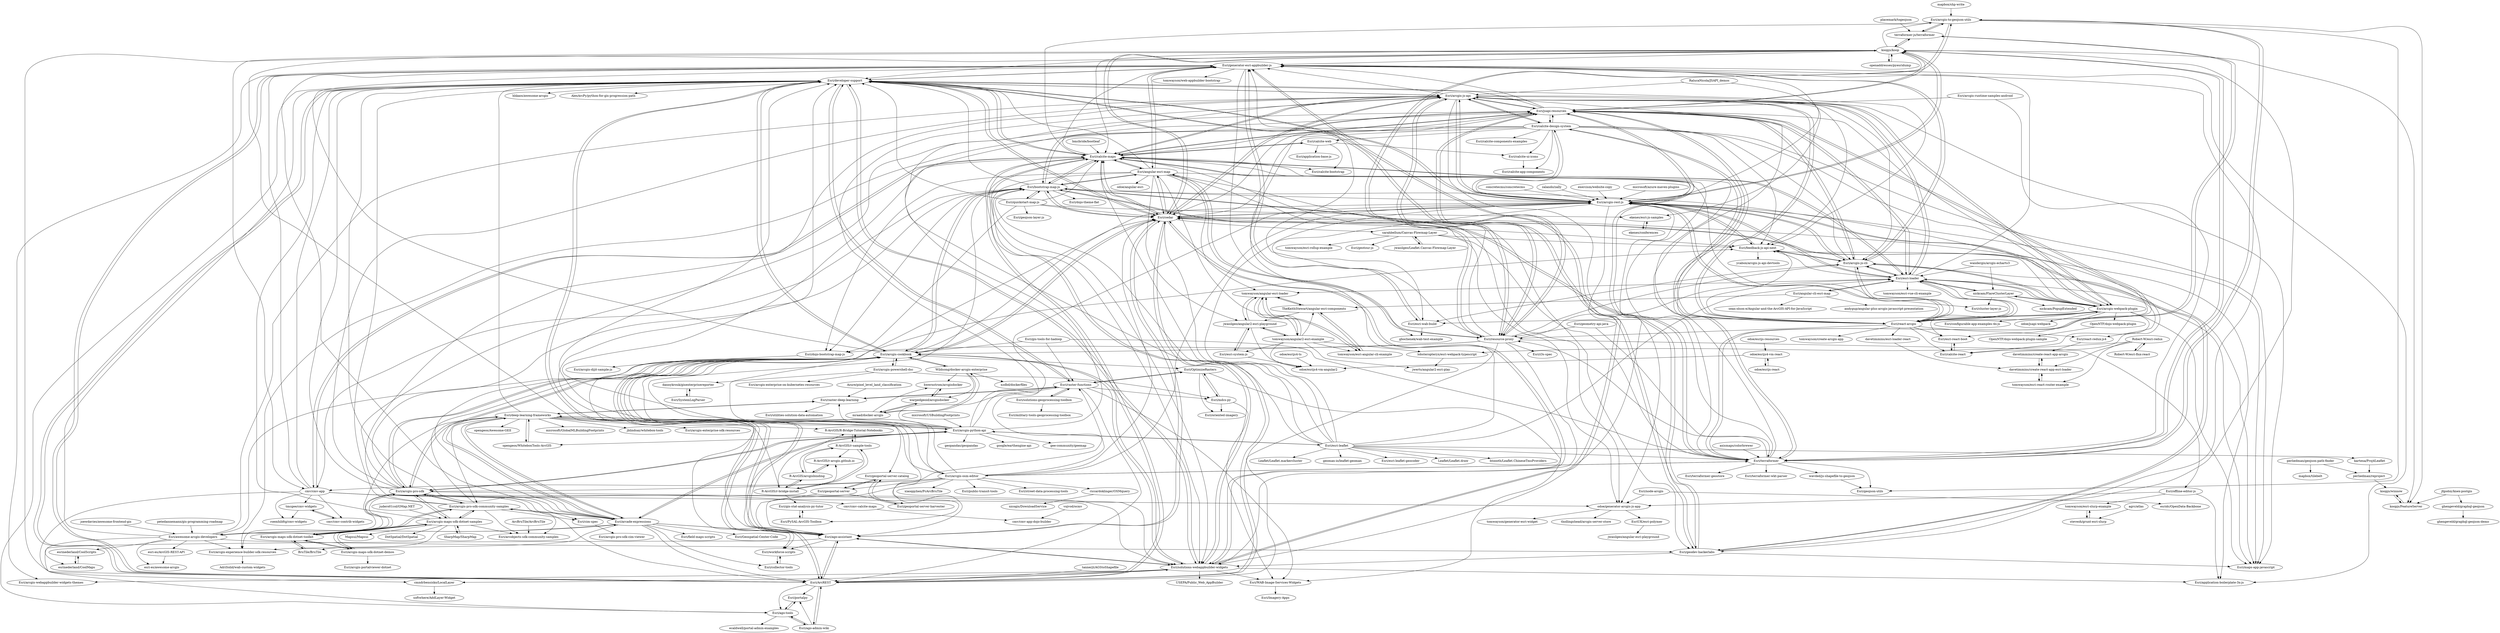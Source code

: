digraph G {
"mapbox/shp-write" -> "Esri/arcgis-to-geojson-utils" ["e"=1]
"placemark/togeojson" -> "terraformer-js/terraformer" ["e"=1]
"Esri/esri-leaflet" -> "Esri/jsapi-resources"
"Esri/esri-leaflet" -> "Esri/arcgis-js-api"
"Esri/esri-leaflet" -> "Esri/bootstrap-map-js"
"Esri/esri-leaflet" -> "Esri/arcgis-rest-js"
"Esri/esri-leaflet" -> "Esri/arcgis-python-api"
"Esri/esri-leaflet" -> "Esri/esri-leaflet-geocoder" ["e"=1]
"Esri/esri-leaflet" -> "Esri/terraformer"
"Esri/esri-leaflet" -> "Leaflet/Leaflet.draw" ["e"=1]
"Esri/esri-leaflet" -> "Esri/cedar"
"Esri/esri-leaflet" -> "htoooth/Leaflet.ChineseTmsProviders" ["e"=1]
"Esri/esri-leaflet" -> "Leaflet/Leaflet.markercluster" ["e"=1]
"Esri/esri-leaflet" -> "Esri/calcite-maps"
"Esri/esri-leaflet" -> "Esri/esri-loader"
"Esri/esri-leaflet" -> "geoman-io/leaflet-geoman" ["e"=1]
"Esri/esri-leaflet" -> "kartena/Proj4Leaflet" ["e"=1]
"Esri/offline-editor-js" -> "odoe/generator-arcgis-js-app"
"Esri/offline-editor-js" -> "Esri/application-boilerplate-3x-js"
"Esri/offline-editor-js" -> "tomwayson/esri-slurp-example"
"koopjs/koop" -> "Esri/cedar"
"koopjs/koop" -> "Esri/arcgis-rest-js"
"koopjs/koop" -> "koopjs/FeatureServer"
"koopjs/koop" -> "Esri/calcite-maps"
"koopjs/koop" -> "Esri/developer-support"
"koopjs/koop" -> "terraformer-js/terraformer"
"koopjs/koop" -> "Esri/terraformer"
"koopjs/koop" -> "Esri/jsapi-resources"
"koopjs/koop" -> "Esri/ArcREST"
"koopjs/koop" -> "cmv/cmv-app"
"koopjs/koop" -> "Esri/arcgis-to-geojson-utils"
"koopjs/koop" -> "Esri/ago-assistant"
"koopjs/koop" -> "Esri/geodev-hackerlabs"
"koopjs/koop" -> "openaddresses/pyesridump" ["e"=1]
"koopjs/koop" -> "Esri/generator-esri-appbuilder-js"
"Esri/arcgis-maps-sdk-dotnet-samples" -> "Esri/arcgis-maps-sdk-dotnet-toolkit"
"Esri/arcgis-maps-sdk-dotnet-samples" -> "Esri/arcgis-maps-sdk-dotnet-demos"
"Esri/arcgis-maps-sdk-dotnet-samples" -> "Esri/arcgis-pro-sdk-community-samples"
"Esri/arcgis-maps-sdk-dotnet-samples" -> "Esri/arcgis-pro-sdk"
"Esri/arcgis-maps-sdk-dotnet-samples" -> "Esri/arcobjects-sdk-community-samples"
"Esri/arcgis-maps-sdk-dotnet-samples" -> "SharpMap/SharpMap" ["e"=1]
"Esri/arcgis-maps-sdk-dotnet-samples" -> "BruTile/BruTile" ["e"=1]
"Esri/arcgis-maps-sdk-dotnet-samples" -> "Esri/developer-support"
"Esri/arcgis-maps-sdk-dotnet-samples" -> "Mapsui/Mapsui" ["e"=1]
"Esri/arcgis-maps-sdk-dotnet-samples" -> "DotSpatial/DotSpatial" ["e"=1]
"Esri/raster-deep-learning" -> "Esri/raster-functions"
"Esri/raster-deep-learning" -> "Esri/deep-learning-frameworks"
"Esri/raster-deep-learning" -> "Esri/utilities-solution-data-automation"
"Esri/ArcREST" -> "Esri/cedar"
"Esri/ArcREST" -> "Esri/ago-assistant"
"Esri/ArcREST" -> "Esri/developer-support"
"Esri/ArcREST" -> "Esri/ago-tools"
"Esri/ArcREST" -> "Esri/solutions-webappbuilder-widgets"
"Esri/ArcREST" -> "Esri/generator-esri-appbuilder-js"
"Esri/ArcREST" -> "Esri/ago-admin-wiki"
"Esri/ArcREST" -> "Esri/portalpy"
"Esri/ArcREST" -> "Esri/calcite-maps"
"Esri/ArcREST" -> "Esri/arcgis-cookbook"
"opengeos/WhiteboxTools-ArcGIS" -> "Esri/deep-learning-frameworks" ["e"=1]
"Esri/developer-support" -> "Esri/geodev-hackerlabs"
"Esri/developer-support" -> "Esri/arcgis-cookbook"
"Esri/developer-support" -> "Esri/ArcREST"
"Esri/developer-support" -> "Esri/solutions-webappbuilder-widgets"
"Esri/developer-support" -> "Esri/cedar"
"Esri/developer-support" -> "Esri/generator-esri-appbuilder-js"
"Esri/developer-support" -> "Esri/arcgis-rest-js"
"Esri/developer-support" -> "Esri/ago-assistant"
"Esri/developer-support" -> "Esri/calcite-maps"
"Esri/developer-support" -> "Esri/arcgis-js-api"
"Esri/developer-support" -> "hhkaos/awesome-arcgis"
"Esri/developer-support" -> "Esri/feedback-js-api-next"
"Esri/developer-support" -> "Esri/ago-tools"
"Esri/developer-support" -> "AlexArcPy/python-for-gis-progression-path" ["e"=1]
"Esri/developer-support" -> "Esri/raster-functions"
"petedannemann/gis-programming-roadmap" -> "Esri/awesome-arcgis-developers" ["e"=1]
"Esri/jsapi-resources" -> "Esri/arcgis-js-api"
"Esri/jsapi-resources" -> "Esri/esri-loader"
"Esri/jsapi-resources" -> "Esri/arcgis-rest-js"
"Esri/jsapi-resources" -> "Esri/resource-proxy"
"Esri/jsapi-resources" -> "Esri/arcgis-js-cli"
"Esri/jsapi-resources" -> "Esri/calcite-maps"
"Esri/jsapi-resources" -> "Esri/react-arcgis"
"Esri/jsapi-resources" -> "Esri/developer-support"
"Esri/jsapi-resources" -> "Esri/cedar"
"Esri/jsapi-resources" -> "Esri/generator-esri-appbuilder-js"
"Esri/jsapi-resources" -> "Esri/arcgis-webpack-plugin"
"Esri/jsapi-resources" -> "Esri/calcite-design-system"
"Esri/jsapi-resources" -> "Esri/bootstrap-map-js"
"Esri/jsapi-resources" -> "koopjs/koop"
"Esri/jsapi-resources" -> "Esri/terraformer"
"Esri/resource-proxy" -> "Esri/jsapi-resources"
"Esri/resource-proxy" -> "Esri/generator-esri-appbuilder-js"
"Esri/resource-proxy" -> "Esri/bootstrap-map-js"
"Esri/resource-proxy" -> "Esri/solutions-webappbuilder-widgets"
"Esri/resource-proxy" -> "Esri/arcgis-js-cli"
"Esri/resource-proxy" -> "Esri/arcgis-js-api"
"Esri/resource-proxy" -> "Esri/angular-esri-map"
"Esri/resource-proxy" -> "Esri/arcgis-to-geojson-utils"
"Esri/resource-proxy" -> "Esri/calcite-maps"
"Esri/resource-proxy" -> "Esri/ArcREST"
"Esri/resource-proxy" -> "Esri/esri-loader"
"Esri/resource-proxy" -> "Esri/arcgis-cookbook"
"Esri/resource-proxy" -> "Esri/dojo-bootstrap-map-js"
"Esri/resource-proxy" -> "Esri/i3s-spec" ["e"=1]
"Esri/resource-proxy" -> "Esri/offline-editor-js"
"Azure/pixel_level_land_classification" -> "Esri/raster-deep-learning" ["e"=1]
"microsoft/USBuildingFootprints" -> "Esri/arcgis-python-api" ["e"=1]
"Esri/ago-admin-wiki" -> "Esri/ago-tools"
"Esri/ago-admin-wiki" -> "Esri/ArcREST"
"Esri/ago-admin-wiki" -> "Esri/portalpy"
"Esri/portalpy" -> "Esri/ago-tools"
"Esri/arcgis-runtime-samples-android" -> "Esri/terraformer" ["e"=1]
"Esri/arcgis-runtime-samples-android" -> "Esri/jsapi-resources" ["e"=1]
"Esri/arcade-expressions" -> "Esri/arcgis-cookbook"
"Esri/arcade-expressions" -> "Esri/field-maps-scripts"
"Esri/arcade-expressions" -> "Esri/collector-tools"
"Esri/arcade-expressions" -> "Esri/arcgis-python-api"
"Esri/arcade-expressions" -> "Esri/cedar"
"Esri/arcade-expressions" -> "Esri/awesome-arcgis-developers"
"Esri/arcade-expressions" -> "Esri/arcgis-experience-builder-sdk-resources"
"Esri/arcade-expressions" -> "Esri/deep-learning-frameworks"
"Esri/arcade-expressions" -> "Esri/developer-support"
"Esri/arcade-expressions" -> "Esri/ago-assistant"
"Esri/arcade-expressions" -> "Esri/workforce-scripts"
"Esri/arcade-expressions" -> "Esri/arcgis-pro-sdk-community-samples"
"Esri/arcade-expressions" -> "Esri/generator-esri-appbuilder-js"
"Esri/arcade-expressions" -> "Esri/ArcREST"
"Esri/arcade-expressions" -> "Esri/Geospatial-Center-Code"
"concretecms/concretecms" -> "Esri/arcgis-rest-js" ["e"=1]
"openaddresses/pyesridump" -> "koopjs/koop" ["e"=1]
"bmcbride/bootleaf" -> "Esri/calcite-maps" ["e"=1]
"Esri/solutions-geoprocessing-toolbox" -> "Esri/raster-functions"
"Esri/solutions-geoprocessing-toolbox" -> "Esri/military-tools-geoprocessing-toolbox" ["e"=1]
"Esri/arcgis-maps-sdk-dotnet-toolkit" -> "Esri/arcgis-maps-sdk-dotnet-samples"
"Esri/arcgis-maps-sdk-dotnet-toolkit" -> "Esri/arcgis-maps-sdk-dotnet-demos"
"Esri/arcgis-maps-sdk-dotnet-toolkit" -> "BruTile/BruTile" ["e"=1]
"Esri/arcgis-maps-sdk-dotnet-toolkit" -> "Esri/arcgis-pro-sdk-community-samples"
"Esri/arcgis-maps-sdk-dotnet-toolkit" -> "Esri/arcgis-pro-sdk"
"Esri/bootstrap-map-js" -> "Esri/calcite-maps"
"Esri/bootstrap-map-js" -> "Esri/quickstart-map-js"
"Esri/bootstrap-map-js" -> "Esri/dojo-bootstrap-map-js"
"Esri/bootstrap-map-js" -> "Esri/cedar"
"Esri/bootstrap-map-js" -> "Esri/terraformer"
"Esri/bootstrap-map-js" -> "Esri/resource-proxy"
"Esri/bootstrap-map-js" -> "Esri/arcgis-cookbook"
"Esri/bootstrap-map-js" -> "Esri/angular-esri-map"
"Esri/bootstrap-map-js" -> "Esri/jsapi-resources"
"Esri/bootstrap-map-js" -> "Esri/developer-support"
"Esri/bootstrap-map-js" -> "Esri/solutions-webappbuilder-widgets"
"Esri/bootstrap-map-js" -> "Esri/dojo-theme-flat" ["e"=1]
"Esri/bootstrap-map-js" -> "Esri/arcgis-rest-js"
"Esri/bootstrap-map-js" -> "cmv/cmv-app"
"Esri/bootstrap-map-js" -> "Esri/application-boilerplate-3x-js"
"Esri/arcgis-webpack-plugin" -> "Esri/esri-loader"
"Esri/arcgis-webpack-plugin" -> "odoe/jsapi-webpack"
"Esri/arcgis-webpack-plugin" -> "Esri/react-arcgis"
"Esri/arcgis-webpack-plugin" -> "Esri/arcgis-js-cli"
"Esri/arcgis-webpack-plugin" -> "Esri/feedback-js-api-next"
"Esri/arcgis-webpack-plugin" -> "OpenNTF/dojo-webpack-plugin"
"Esri/arcgis-webpack-plugin" -> "Esri/maps-app-javascript"
"Esri/arcgis-webpack-plugin" -> "nickcam/FlareClusterLayer"
"Esri/arcgis-webpack-plugin" -> "Esri/esri-wab-build"
"Esri/arcgis-webpack-plugin" -> "Esri/arcgis-rest-js"
"Esri/arcgis-webpack-plugin" -> "Esri/configurable-app-examples-4x-js"
"Esri/arcgis-webpack-plugin" -> "Esri/arcgis-js-api"
"Esri/arcgis-webpack-plugin" -> "Esri/esri-react-boot"
"Esri/arcgis-webpack-plugin" -> "Esri/calcite-react"
"Esri/arcgis-js-cli" -> "Esri/generator-esri-appbuilder-js"
"Esri/arcgis-js-cli" -> "Esri/feedback-js-api-next"
"Esri/arcgis-js-cli" -> "Esri/maps-app-javascript"
"Esri/arcgis-js-cli" -> "Esri/arcgis-rest-js"
"Esri/arcgis-js-cli" -> "Esri/esri-wab-build"
"Esri/arcgis-js-cli" -> "Esri/esri-loader"
"Esri/arcgis-js-cli" -> "Esri/arcgis-webpack-plugin"
"Esri/arcgis-js-cli" -> "Esri/react-arcgis"
"Esri/arcgis-js-cli" -> "Esri/jsapi-resources"
"Esri/calcite-design-system" -> "Esri/calcite-ui-icons"
"Esri/calcite-design-system" -> "Esri/feedback-js-api-next"
"Esri/calcite-design-system" -> "Esri/arcgis-rest-js"
"Esri/calcite-design-system" -> "Esri/calcite-components-examples"
"Esri/calcite-design-system" -> "Esri/calcite-app-components"
"Esri/calcite-design-system" -> "Esri/arcgis-js-cli"
"Esri/calcite-design-system" -> "Esri/arcgis-js-api"
"Esri/calcite-design-system" -> "Esri/calcite-react"
"Esri/calcite-design-system" -> "Esri/jsapi-resources"
"Esri/calcite-design-system" -> "Esri/calcite-web"
"Esri/calcite-design-system" -> "Esri/calcite-maps"
"Esri/calcite-design-system" -> "Esri/react-arcgis"
"Esri/calcite-design-system" -> "Esri/arcgis-experience-builder-sdk-resources"
"Esri/calcite-design-system" -> "Esri/maps-app-javascript"
"Esri/calcite-design-system" -> "Esri/cedar"
"terraformer-js/terraformer" -> "Esri/arcgis-to-geojson-utils"
"terraformer-js/terraformer" -> "Esri/terraformer"
"terraformer-js/terraformer" -> "koopjs/koop"
"R-ArcGIS/R-Bridge-Tutorial-Notebooks" -> "R-ArcGIS/r-sample-tools"
"Esri/cim-spec" -> "Esri/arcgis-pro-sdk-cim-viewer"
"Esri/angular-cli-esri-map" -> "sean-olson-e/Angular-and-the-ArcGIS-API-for-JavaScript"
"Esri/angular-cli-esri-map" -> "TheKeithStewart/angular-esri-components"
"Esri/angular-cli-esri-map" -> "andygup/angular-plus-arcgis-javascript-presentation"
"Esri/angular-cli-esri-map" -> "Esri/esri-loader"
"Esri/arcgis-powershell-dsc" -> "Esri/arcgis-cookbook"
"Esri/arcgis-powershell-dsc" -> "dannykrouk/gisenterprisereporter"
"Esri/arcgis-powershell-dsc" -> "Esri/mdcs-py"
"Esri/arcgis-powershell-dsc" -> "Esri/arcgis-enterprise-on-kubernetes-resources"
"Esri/PySAL-ArcGIS-Toolbox" -> "Esri/gis-stat-analysis-py-tutor"
"perliedman/reproject" -> "koopjs/winnow"
"RalucaNicola/JSAPI_demos" -> "ekenes/esri-js-samples"
"RalucaNicola/JSAPI_demos" -> "Esri/arcgis-js-api"
"riccardoklinger/OSMquery" -> "nicogis/DownloadService"
"Esri/calcite-ui-icons" -> "Esri/calcite-app-components"
"Esri/esri-react-boot" -> "Esri/calcite-react"
"Esri/calcite-react" -> "Esri/esri-react-boot"
"Esri/react-redux-js4" -> "davetimmins/create-react-app-arcgis"
"steveoh/grunt-esri-slurp" -> "tomwayson/esri-slurp-example"
"esrinederland/CoolMaps" -> "esrinederland/CoolScripts"
"Esri/raster-functions" -> "Esri/raster-deep-learning"
"Esri/raster-functions" -> "Esri/mdcs-py"
"Esri/raster-functions" -> "Esri/solutions-geoprocessing-toolbox"
"Esri/raster-functions" -> "Esri/OptimizeRasters"
"Esri/raster-functions" -> "Esri/PySAL-ArcGIS-Toolbox"
"Esri/raster-functions" -> "Esri/developer-support"
"Esri/raster-functions" -> "Esri/WAB-Image-Services-Widgets"
"Esri/raster-functions" -> "Esri/ArcREST"
"Esri/deep-learning-frameworks" -> "Esri/raster-deep-learning"
"Esri/deep-learning-frameworks" -> "Esri/arcgis-pro-sdk"
"Esri/deep-learning-frameworks" -> "Esri/arcgis-python-api"
"Esri/deep-learning-frameworks" -> "opengeos/WhiteboxTools-ArcGIS" ["e"=1]
"Esri/deep-learning-frameworks" -> "Esri/arcade-expressions"
"Esri/deep-learning-frameworks" -> "Esri/arcgis-pro-sdk-community-samples"
"Esri/deep-learning-frameworks" -> "microsoft/GlobalMLBuildingFootprints" ["e"=1]
"Esri/deep-learning-frameworks" -> "R-ArcGIS/r-bridge-install"
"Esri/deep-learning-frameworks" -> "Esri/awesome-arcgis-developers"
"Esri/deep-learning-frameworks" -> "jblindsay/whitebox-tools" ["e"=1]
"Esri/deep-learning-frameworks" -> "Esri/developer-support"
"Esri/deep-learning-frameworks" -> "Esri/arcgis-enterprise-sdk-resources"
"Esri/deep-learning-frameworks" -> "R-ArcGIS/R-Bridge-Tutorial-Notebooks"
"Esri/deep-learning-frameworks" -> "Esri/arcgis-osm-editor"
"Esri/deep-learning-frameworks" -> "opengeos/Awesome-GEE" ["e"=1]
"joewdavies/awesome-frontend-gis" -> "Esri/awesome-arcgis-developers" ["e"=1]
"Esri/generator-esri-appbuilder-js" -> "Esri/esri-wab-build"
"Esri/generator-esri-appbuilder-js" -> "Esri/solutions-webappbuilder-widgets"
"Esri/generator-esri-appbuilder-js" -> "Esri/arcgis-js-cli"
"Esri/generator-esri-appbuilder-js" -> "Esri/arcgis-webappbuilder-widgets-themes"
"Esri/generator-esri-appbuilder-js" -> "Esri/application-boilerplate-3x-js"
"Esri/generator-esri-appbuilder-js" -> "gbochenek/wab-test-example"
"Esri/generator-esri-appbuilder-js" -> "Esri/ArcREST"
"Esri/generator-esri-appbuilder-js" -> "Esri/developer-support"
"Esri/generator-esri-appbuilder-js" -> "Esri/angular-esri-map"
"Esri/generator-esri-appbuilder-js" -> "tomwayson/web-appbuilder-bootstrap"
"kartena/Proj4Leaflet" -> "perliedman/reproject" ["e"=1]
"tannerjt/AGStoShapefile" -> "Esri/ArcREST" ["e"=1]
"Esri/arcgis-experience-builder-sdk-resources" -> "AdriSolid/wab-custom-widgets"
"Esri/solutions-webappbuilder-widgets" -> "Esri/generator-esri-appbuilder-js"
"Esri/solutions-webappbuilder-widgets" -> "Esri/arcgis-webappbuilder-widgets-themes"
"Esri/solutions-webappbuilder-widgets" -> "Esri/ago-assistant"
"Esri/solutions-webappbuilder-widgets" -> "Esri/ArcREST"
"Esri/solutions-webappbuilder-widgets" -> "Esri/developer-support"
"Esri/solutions-webappbuilder-widgets" -> "Esri/WAB-Image-Services-Widgets"
"Esri/solutions-webappbuilder-widgets" -> "Esri/calcite-maps"
"Esri/solutions-webappbuilder-widgets" -> "Esri/cedar"
"Esri/solutions-webappbuilder-widgets" -> "USEPA/Public_Web_AppBuilder"
"Esri/solutions-webappbuilder-widgets" -> "cmndrbensisko/LocalLayer"
"Esri/solutions-webappbuilder-widgets" -> "Esri/application-boilerplate-3x-js"
"Esri/solutions-webappbuilder-widgets" -> "Esri/arcgis-cookbook"
"cmndrbensisko/LocalLayer" -> "softwhere/AddLayer-Widget"
"Esri/angular-esri-map" -> "Esri/generator-esri-appbuilder-js"
"Esri/angular-esri-map" -> "Esri/dojo-bootstrap-map-js"
"Esri/angular-esri-map" -> "Esri/cluster-layer-js"
"Esri/angular-esri-map" -> "Esri/cedar"
"Esri/angular-esri-map" -> "Esri/solutions-webappbuilder-widgets"
"Esri/angular-esri-map" -> "Esri/calcite-maps"
"Esri/angular-esri-map" -> "odoe/angular-esri"
"Esri/angular-esri-map" -> "Esri/resource-proxy"
"Esri/angular-esri-map" -> "jwasilgeo/angular2-esri-playground"
"Esri/angular-esri-map" -> "Esri/bootstrap-map-js"
"Esri/angular-esri-map" -> "Esri/geodev-hackerlabs"
"Esri/angular-esri-map" -> "odoe/generator-arcgis-js-app"
"Esri/angular-esri-map" -> "Esri/developer-support"
"Esri/angular-esri-map" -> "tomwayson/angular2-esri-example"
"Esri/angular-esri-map" -> "tomwayson/angular-esri-loader"
"BruTile/BruTile" -> "Esri/arcgis-maps-sdk-dotnet-toolkit" ["e"=1]
"jfgodoy/knex-postgis" -> "koopjs/FeatureServer"
"jfgodoy/knex-postgis" -> "ghengeveld/graphql-geojson"
"Esri/calcite-web" -> "Esri/calcite-bootstrap"
"Esri/calcite-web" -> "Esri/calcite-maps"
"Esri/calcite-web" -> "Esri/application-base-js"
"Esri/calcite-web" -> "Esri/calcite-ui-icons"
"Esri/cedar" -> "Esri/calcite-maps"
"Esri/cedar" -> "Esri/ArcREST"
"Esri/cedar" -> "Esri/maps-app-javascript"
"Esri/cedar" -> "Esri/solutions-webappbuilder-widgets"
"Esri/cedar" -> "Esri/ago-assistant"
"Esri/cedar" -> "Esri/arcgis-rest-js"
"Esri/cedar" -> "Esri/geodev-hackerlabs"
"Esri/cedar" -> "Esri/developer-support"
"Esri/cedar" -> "Esri/arcgis-js-api"
"Esri/cedar" -> "Esri/feedback-js-api-next"
"Esri/cedar" -> "Esri/arcgis-cookbook"
"Esri/cedar" -> "koopjs/koop"
"Esri/cedar" -> "Esri/angular-esri-map"
"Esri/cedar" -> "sarahbellum/Canvas-Flowmap-Layer"
"Esri/cedar" -> "Esri/bootstrap-map-js"
"cmv/cmv-contrib-widgets" -> "tmcgee/cmv-widgets"
"Esri/feedback-js-api-next" -> "ycabon/arcgis-js-api-devtools"
"Esri/feedback-js-api-next" -> "Esri/arcgis-js-cli"
"Esri/feedback-js-api-next" -> "Esri/arcgis-rest-js"
"Esri/arcgis-maps-sdk-dotnet-demos" -> "Esri/arcgis-maps-sdk-dotnet-toolkit"
"Esri/arcgis-maps-sdk-dotnet-demos" -> "Esri/arcgis-maps-sdk-dotnet-samples"
"Esri/arcgis-maps-sdk-dotnet-demos" -> "Esri/arcgis-portalviewer-dotnet"
"tomwayson/esri-slurp-example" -> "steveoh/grunt-esri-slurp"
"Esri/arcgis-pro-sdk" -> "Esri/arcgis-pro-sdk-community-samples"
"Esri/arcgis-pro-sdk" -> "Esri/developer-support"
"Esri/arcgis-pro-sdk" -> "Esri/arcgis-maps-sdk-dotnet-samples"
"Esri/arcgis-pro-sdk" -> "Esri/arcgis-cookbook"
"Esri/arcgis-pro-sdk" -> "Esri/arcobjects-sdk-community-samples"
"Esri/arcgis-pro-sdk" -> "Esri/cim-spec"
"Esri/arcgis-pro-sdk" -> "Esri/deep-learning-frameworks"
"Esri/arcgis-pro-sdk" -> "Esri/arcgis-maps-sdk-dotnet-toolkit"
"Esri/arcgis-pro-sdk" -> "Esri/arcgis-js-api"
"Esri/arcgis-pro-sdk" -> "Esri/solutions-webappbuilder-widgets"
"Esri/arcgis-pro-sdk" -> "Esri/arcgis-python-api"
"Esri/arcgis-pro-sdk" -> "Esri/arcgis-experience-builder-sdk-resources"
"Esri/arcgis-pro-sdk" -> "Esri/jsapi-resources"
"Esri/arcgis-pro-sdk" -> "Esri/bootstrap-map-js"
"Esri/arcgis-pro-sdk" -> "Esri/ArcREST"
"Esri/OptimizeRasters" -> "Esri/mdcs-py"
"Esri/OptimizeRasters" -> "Esri/WAB-Image-Services-Widgets"
"Esri/OptimizeRasters" -> "Esri/raster-functions"
"Esri/OptimizeRasters" -> "Esri/oriented-imagery"
"Esri/arcgis-pro-sdk-community-samples" -> "Esri/arcgis-pro-sdk"
"Esri/arcgis-pro-sdk-community-samples" -> "Esri/arcgis-maps-sdk-dotnet-samples"
"Esri/arcgis-pro-sdk-community-samples" -> "Esri/developer-support"
"Esri/arcgis-pro-sdk-community-samples" -> "Esri/cim-spec"
"Esri/arcgis-pro-sdk-community-samples" -> "Esri/arcobjects-sdk-community-samples"
"Esri/arcgis-pro-sdk-community-samples" -> "Esri/arcgis-maps-sdk-dotnet-toolkit"
"Esri/arcgis-pro-sdk-community-samples" -> "Esri/arcgis-cookbook"
"Esri/arcgis-pro-sdk-community-samples" -> "Esri/arcgis-js-api"
"Esri/arcgis-pro-sdk-community-samples" -> "Esri/arcade-expressions"
"esrinederland/CoolScripts" -> "esrinederland/CoolMaps"
"R-ArcGIS/r-sample-tools" -> "R-ArcGIS/r-bridge-install"
"R-ArcGIS/r-sample-tools" -> "R-ArcGIS/arcgisbinding"
"R-ArcGIS/r-sample-tools" -> "R-ArcGIS/r-arcgis.github.io"
"R-ArcGIS/r-sample-tools" -> "R-ArcGIS/R-Bridge-Tutorial-Notebooks"
"R-ArcGIS/arcgisbinding" -> "R-ArcGIS/r-bridge-install"
"R-ArcGIS/arcgisbinding" -> "R-ArcGIS/r-sample-tools"
"R-ArcGIS/arcgisbinding" -> "R-ArcGIS/r-arcgis.github.io"
"R-ArcGIS/r-bridge-install" -> "R-ArcGIS/r-sample-tools"
"R-ArcGIS/r-bridge-install" -> "R-ArcGIS/arcgisbinding"
"R-ArcGIS/r-bridge-install" -> "R-ArcGIS/r-arcgis.github.io"
"R-ArcGIS/r-bridge-install" -> "R-ArcGIS/R-Bridge-Tutorial-Notebooks"
"R-ArcGIS/r-bridge-install" -> "Esri/gis-stat-analysis-py-tutor"
"tmcgee/cmv-widgets" -> "cmv/cmv-contrib-widgets"
"tmcgee/cmv-widgets" -> "roemhildtg/cmv-widgets"
"Robert-W/esri-flux-react" -> "Robert-W/esri-redux"
"Esri/awesome-arcgis-developers" -> "esri-es/awesome-arcgis"
"Esri/awesome-arcgis-developers" -> "Esri/geodev-hackerlabs"
"Esri/awesome-arcgis-developers" -> "Esri/developer-support"
"Esri/awesome-arcgis-developers" -> "Esri/arcade-expressions"
"Esri/awesome-arcgis-developers" -> "esri-es/ArcGIS-REST-API"
"Esri/awesome-arcgis-developers" -> "esrinederland/CoolScripts"
"Esri/awesome-arcgis-developers" -> "Esri/arcgis-js-api"
"Esri/awesome-arcgis-developers" -> "Esri/feedback-js-api-next"
"Esri/awesome-arcgis-developers" -> "Esri/arcgis-experience-builder-sdk-resources"
"Esri/awesome-arcgis-developers" -> "esrinederland/CoolMaps"
"Esri/arcgis-cookbook" -> "Esri/developer-support"
"Esri/arcgis-cookbook" -> "Esri/arcgis-powershell-dsc"
"Esri/arcgis-cookbook" -> "Esri/ago-assistant"
"Esri/arcgis-cookbook" -> "Esri/cedar"
"Esri/arcgis-cookbook" -> "Wildsong/docker-arcgis-enterprise"
"Esri/arcgis-cookbook" -> "Esri/solutions-webappbuilder-widgets"
"Esri/arcgis-cookbook" -> "Esri/workforce-scripts"
"Esri/arcgis-cookbook" -> "Esri/ArcREST"
"Esri/arcgis-cookbook" -> "Esri/arcgis-rest-js"
"Esri/arcgis-cookbook" -> "Esri/arcade-expressions"
"Esri/arcgis-cookbook" -> "Esri/OptimizeRasters"
"Esri/arcgis-cookbook" -> "Esri/bootstrap-map-js"
"Esri/arcgis-cookbook" -> "Esri/geoportal-server-catalog"
"Esri/arcgis-cookbook" -> "Esri/generator-esri-appbuilder-js"
"Esri/arcgis-cookbook" -> "Esri/arcgis-pro-sdk"
"nickcam/FlareClusterLayer" -> "Esri/cluster-layer-js"
"nickcam/FlareClusterLayer" -> "Esri/arcgis-webpack-plugin"
"nickcam/FlareClusterLayer" -> "Esri/esri-loader"
"nickcam/FlareClusterLayer" -> "nickcam/PopupExtended"
"Esri/geodev-hackerlabs" -> "Esri/developer-support"
"Esri/geodev-hackerlabs" -> "Esri/cedar"
"Esri/geodev-hackerlabs" -> "Esri/generator-esri-appbuilder-js"
"Esri/geodev-hackerlabs" -> "Esri/calcite-maps"
"Esri/geodev-hackerlabs" -> "Esri/solutions-webappbuilder-widgets"
"Esri/geodev-hackerlabs" -> "Esri/maps-app-javascript"
"esri-es/ArcGIS-REST-API" -> "esri-es/awesome-arcgis"
"R-ArcGIS/r-arcgis.github.io" -> "R-ArcGIS/arcgisbinding"
"odoe/generator-arcgis-js-app" -> "EsriUK/esri-polymer"
"odoe/generator-arcgis-js-app" -> "thollingshead/arcgis-server-store"
"odoe/generator-arcgis-js-app" -> "tomwayson/generator-esri-widget"
"EsriUK/esri-polymer" -> "jwasilgeo/angular-esri-playground"
"Esri/WAB-Image-Services-Widgets" -> "Esri/Imagery-Apps"
"odoe/esrijs-react" -> "odoe/esrijs4-vm-react"
"Esri/arcgis-js-api" -> "Esri/jsapi-resources"
"Esri/arcgis-js-api" -> "Esri/arcgis-rest-js"
"Esri/arcgis-js-api" -> "Esri/cedar"
"Esri/arcgis-js-api" -> "Esri/esri-loader"
"Esri/arcgis-js-api" -> "Esri/feedback-js-api-next"
"Esri/arcgis-js-api" -> "Esri/arcgis-webpack-plugin"
"Esri/arcgis-js-api" -> "Esri/developer-support"
"Esri/arcgis-js-api" -> "Esri/calcite-maps"
"Esri/arcgis-js-api" -> "Esri/calcite-design-system"
"Esri/arcgis-js-api" -> "Esri/maps-app-javascript"
"Esri/arcgis-js-api" -> "Esri/arcgis-js-cli"
"Esri/arcgis-js-api" -> "Esri/generator-esri-appbuilder-js"
"Esri/arcgis-js-api" -> "Esri/resource-proxy"
"Esri/arcgis-js-api" -> "Esri/react-arcgis"
"Esri/arcgis-js-api" -> "odoe/generator-arcgis-js-app"
"wandergis/arcgis-echarts3" -> "Esri/esri-loader" ["e"=1]
"wandergis/arcgis-echarts3" -> "nickcam/FlareClusterLayer" ["e"=1]
"SharpMap/SharpMap" -> "Esri/arcgis-maps-sdk-dotnet-samples" ["e"=1]
"Esri/calcite-maps" -> "Esri/cedar"
"Esri/calcite-maps" -> "Esri/bootstrap-map-js"
"Esri/calcite-maps" -> "Esri/calcite-web"
"Esri/calcite-maps" -> "Esri/calcite-bootstrap"
"Esri/calcite-maps" -> "Esri/solutions-webappbuilder-widgets"
"Esri/calcite-maps" -> "cmv/cmv-app"
"Esri/calcite-maps" -> "Esri/developer-support"
"Esri/calcite-maps" -> "Esri/generator-esri-appbuilder-js"
"Esri/calcite-maps" -> "Esri/geodev-hackerlabs"
"Esri/calcite-maps" -> "Esri/esri-loader"
"Esri/calcite-maps" -> "Esri/ArcREST"
"Esri/calcite-maps" -> "Esri/angular-esri-map"
"Esri/calcite-maps" -> "Esri/arcgis-js-api"
"Esri/calcite-maps" -> "Esri/jsapi-resources"
"Esri/calcite-maps" -> "Esri/ago-assistant"
"odoe/esrijs4-vm-react" -> "odoe/esrijs-react"
"odoe/esrijs4-vm-react" -> "odoe/esrijs4-vm-angular2"
"vojvod/ocmv" -> "cmv/cmv-app-dojo-builder"
"Esri/arcgis-to-geojson-utils" -> "terraformer-js/terraformer"
"Esri/arcgis-to-geojson-utils" -> "Esri/geojson-utils"
"Esri/arcgis-to-geojson-utils" -> "Esri/terraformer"
"Esri/arcgis-to-geojson-utils" -> "koopjs/FeatureServer"
"Esri/arcgis-to-geojson-utils" -> "Esri/calcite-maps"
"Esri/arcgis-to-geojson-utils" -> "Esri/resource-proxy"
"dannykrouk/gisenterprisereporter" -> "Esri/SystemLogParser"
"ekenes/esri-js-samples" -> "ekenes/conferences"
"Esri/node-arcgis" -> "odoe/generator-arcgis-js-app"
"Esri/node-arcgis" -> "esridc/OpenData-Backbone"
"hwernstrom/arcgisdocker" -> "warpedgeoid/arcgisdocker"
"warpedgeoid/arcgisdocker" -> "hwernstrom/arcgisdocker"
"warpedgeoid/arcgisdocker" -> "mraad/docker-arcgis"
"odoe/esrijs-resources" -> "odoe/esrijs4-vm-react"
"perliedman/geojson-path-finder" -> "perliedman/reproject"
"perliedman/geojson-path-finder" -> "mapbox/tilebelt" ["e"=1]
"Esri/arcgis-python-api" -> "Esri/arcade-expressions"
"Esri/arcgis-python-api" -> "Esri/deep-learning-frameworks"
"Esri/arcgis-python-api" -> "Esri/arcgis-cookbook"
"Esri/arcgis-python-api" -> "Esri/arcgis-pro-sdk"
"Esri/arcgis-python-api" -> "Esri/jsapi-resources"
"Esri/arcgis-python-api" -> "Esri/raster-deep-learning"
"Esri/arcgis-python-api" -> "Esri/esri-leaflet"
"Esri/arcgis-python-api" -> "Esri/arcgis-rest-js"
"Esri/arcgis-python-api" -> "Esri/arcgis-js-api"
"Esri/arcgis-python-api" -> "Esri/developer-support"
"Esri/arcgis-python-api" -> "gee-community/geemap" ["e"=1]
"Esri/arcgis-python-api" -> "Esri/raster-functions"
"Esri/arcgis-python-api" -> "geopandas/geopandas" ["e"=1]
"Esri/arcgis-python-api" -> "opengeos/WhiteboxTools-ArcGIS" ["e"=1]
"Esri/arcgis-python-api" -> "google/earthengine-api" ["e"=1]
"Esri/geoportal-server" -> "Esri/geoportal-server-catalog"
"Esri/geoportal-server" -> "Esri/geoportal-server-harvester"
"Esri/geoportal-server" -> "Esri/ago-assistant"
"Robert-W/esri-redux" -> "davetimmins/create-react-app-esri-loader"
"Robert-W/esri-redux" -> "Robert-W/esri-flux-react"
"Robert-W/esri-redux" -> "lobsteropteryx/esri-webpack-typescript"
"Robert-W/esri-redux" -> "tomwayson/esri-react-router-example"
"ArcBruTile/ArcBruTile" -> "Esri/arcobjects-sdk-community-samples" ["e"=1]
"tomwayson/angular2-esri-example" -> "jwasilgeo/angular2-esri-playground"
"tomwayson/angular2-esri-example" -> "tomwayson/angular-esri-loader"
"tomwayson/angular2-esri-example" -> "jwerts/angular2-esri-play"
"tomwayson/angular2-esri-example" -> "TheKeithStewart/angular-esri-components"
"tomwayson/angular2-esri-example" -> "tomwayson/esri-angular-cli-example"
"tomwayson/angular2-esri-example" -> "Esri/esri-system-js"
"tomwayson/angular2-esri-example" -> "odoe/esrijs4-vm-angular2"
"tomwayson/angular2-esri-example" -> "lobsteropteryx/esri-webpack-typescript"
"koopjs/winnow" -> "koopjs/FeatureServer"
"mraad/docker-arcgis" -> "warpedgeoid/arcgisdocker"
"mraad/docker-arcgis" -> "Wildsong/docker-arcgis-enterprise"
"mraad/docker-arcgis" -> "hwernstrom/arcgisdocker"
"koopjs/FeatureServer" -> "koopjs/winnow"
"Esri/SystemLogParser" -> "dannykrouk/gisenterprisereporter"
"ekenes/conferences" -> "ekenes/esri-js-samples"
"Esri/geoportal-server-catalog" -> "Esri/geoportal-server-harvester"
"Esri/geoportal-server-catalog" -> "Esri/geoportal-server"
"jwasilgeo/angular2-esri-playground" -> "tomwayson/angular2-esri-example"
"jwasilgeo/angular2-esri-playground" -> "odoe/esrijs4-vm-angular2"
"jwasilgeo/angular2-esri-playground" -> "Esri/esri-system-js"
"jwasilgeo/angular2-esri-playground" -> "tomwayson/angular-esri-loader"
"Esri/geoportal-server-harvester" -> "Esri/geoportal-server-catalog"
"Esri/esri-system-js" -> "odoe/esrijs4-vm-angular2"
"Esri/esri-system-js" -> "jwasilgeo/angular2-esri-playground"
"odoe/esrijs4-ts" -> "odoe/esrijs4-vm-angular2"
"Esri/terraformer" -> "terraformer-js/terraformer"
"Esri/terraformer" -> "Esri/arcgis-to-geojson-utils"
"Esri/terraformer" -> "Esri/geojson-utils"
"Esri/terraformer" -> "Esri/bootstrap-map-js"
"Esri/terraformer" -> "Esri/terraformer-geostore"
"Esri/terraformer" -> "Esri/cedar"
"Esri/terraformer" -> "Esri/arcgis-js-api"
"Esri/terraformer" -> "koopjs/koop"
"Esri/terraformer" -> "Esri/jsapi-resources"
"Esri/terraformer" -> "Esri/calcite-maps"
"Esri/terraformer" -> "Esri/arcgis-osm-editor"
"Esri/terraformer" -> "Esri/terraformer-wkt-parser" ["e"=1]
"Esri/terraformer" -> "Esri/arcgis-rest-js"
"Esri/terraformer" -> "wavded/js-shapefile-to-geojson" ["e"=1]
"Esri/terraformer" -> "Esri/resource-proxy"
"lobsteropteryx/esri-webpack-typescript" -> "jwerts/angular2-esri-play"
"Esri/workforce-scripts" -> "Esri/collector-tools"
"ghengeveld/graphql-geojson" -> "ghengeveld/graphql-geojson-demo"
"Esri/collector-tools" -> "Esri/workforce-scripts"
"Esri/esri-loader" -> "Esri/jsapi-resources"
"Esri/esri-loader" -> "Esri/react-arcgis"
"Esri/esri-loader" -> "Esri/arcgis-webpack-plugin"
"Esri/esri-loader" -> "Esri/arcgis-rest-js"
"Esri/esri-loader" -> "Esri/arcgis-js-cli"
"Esri/esri-loader" -> "Esri/arcgis-js-api"
"Esri/esri-loader" -> "Esri/angular-cli-esri-map"
"Esri/esri-loader" -> "Esri/calcite-maps"
"Esri/esri-loader" -> "nickcam/FlareClusterLayer"
"Esri/esri-loader" -> "Esri/react-redux-js4"
"Esri/esri-loader" -> "Esri/generator-esri-appbuilder-js"
"Esri/esri-loader" -> "Esri/esri-react-boot"
"Esri/esri-loader" -> "Esri/feedback-js-api-next"
"Esri/esri-loader" -> "tomwayson/esri-vue-cli-example"
"Esri/esri-loader" -> "tomwayson/angular-esri-loader"
"judero01col/GMap.NET" -> "Esri/arcgis-maps-sdk-dotnet-samples" ["e"=1]
"Esri/quickstart-map-js" -> "Esri/bootstrap-map-js"
"Esri/quickstart-map-js" -> "Esri/dojo-bootstrap-map-js"
"Esri/quickstart-map-js" -> "Esri/calcite-maps"
"Esri/quickstart-map-js" -> "Esri/cedar"
"Esri/quickstart-map-js" -> "Esri/geojson-layer-js"
"Esri/quickstart-map-js" -> "Esri/developer-support"
"Esri/quickstart-map-js" -> "ekenes/esri-js-samples"
"Esri/geometry-api-java" -> "Esri/terraformer" ["e"=1]
"Esri/geometry-api-java" -> "Esri/resource-proxy" ["e"=1]
"Esri/ago-assistant" -> "Esri/ArcREST"
"Esri/ago-assistant" -> "Esri/ago-tools"
"Esri/ago-assistant" -> "Esri/solutions-webappbuilder-widgets"
"Esri/ago-assistant" -> "Esri/cedar"
"Esri/ago-assistant" -> "Esri/workforce-scripts"
"Esri/ago-assistant" -> "Esri/arcgis-cookbook"
"Esri/ago-assistant" -> "Esri/developer-support"
"tomwayson/esri-react-router-example" -> "davetimmins/create-react-app-esri-loader"
"davetimmins/create-react-app-esri-loader" -> "davetimmins/create-react-app-arcgis"
"davetimmins/create-react-app-esri-loader" -> "tomwayson/esri-react-router-example"
"zalando/zally" -> "Esri/arcgis-rest-js" ["e"=1]
"sarahbellum/Canvas-Flowmap-Layer" -> "jwasilgeo/Leaflet.Canvas-Flowmap-Layer" ["e"=1]
"sarahbellum/Canvas-Flowmap-Layer" -> "tomwayson/esri-rollup-example"
"sarahbellum/Canvas-Flowmap-Layer" -> "Esri/geotour-js"
"sarahbellum/Canvas-Flowmap-Layer" -> "odoe/generator-arcgis-js-app"
"sarahbellum/Canvas-Flowmap-Layer" -> "Esri/feedback-js-api-next"
"TheKeithStewart/angular-esri-components" -> "tomwayson/esri-angular-cli-example"
"TheKeithStewart/angular-esri-components" -> "tomwayson/angular-esri-loader"
"TheKeithStewart/angular-esri-components" -> "jwasilgeo/angular2-esri-playground"
"tomwayson/esri-angular-cli-example" -> "TheKeithStewart/angular-esri-components"
"tomwayson/esri-angular-cli-example" -> "tomwayson/angular-esri-loader"
"tomwayson/angular-esri-loader" -> "tomwayson/esri-angular-cli-example"
"tomwayson/angular-esri-loader" -> "TheKeithStewart/angular-esri-components"
"tomwayson/angular-esri-loader" -> "tomwayson/angular2-esri-example"
"tomwayson/angular-esri-loader" -> "jwasilgeo/angular2-esri-playground"
"davetimmins/create-react-app-arcgis" -> "davetimmins/create-react-app-esri-loader"
"agrc/atlas" -> "steveoh/grunt-esri-slurp"
"cmv/cmv-app" -> "cmv/cmv-contrib-widgets"
"cmv/cmv-app" -> "tmcgee/cmv-widgets"
"cmv/cmv-app" -> "Esri/calcite-maps"
"cmv/cmv-app" -> "cmv/cmv-calcite-maps"
"cmv/cmv-app" -> "Esri/generator-esri-appbuilder-js"
"cmv/cmv-app" -> "Esri/solutions-webappbuilder-widgets"
"cmv/cmv-app" -> "odoe/generator-arcgis-js-app"
"cmv/cmv-app" -> "cmndrbensisko/LocalLayer"
"cmv/cmv-app" -> "roemhildtg/cmv-widgets"
"cmv/cmv-app" -> "Esri/developer-support"
"Esri/gis-tools-for-hadoop" -> "Esri/arcgis-cookbook" ["e"=1]
"Esri/gis-tools-for-hadoop" -> "Esri/raster-functions" ["e"=1]
"Esri/gis-tools-for-hadoop" -> "Esri/terraformer" ["e"=1]
"wavded/js-shapefile-to-geojson" -> "Esri/geojson-utils" ["e"=1]
"Esri/ago-tools" -> "Esri/portalpy"
"Esri/ago-tools" -> "ecaldwell/portal-admin-examples"
"Esri/ago-tools" -> "Esri/ago-admin-wiki"
"Esri/arcgis-osm-editor" -> "Esri/terraformer"
"Esri/arcgis-osm-editor" -> "riccardoklinger/OSMquery"
"Esri/arcgis-osm-editor" -> "Esri/cedar"
"Esri/arcgis-osm-editor" -> "Esri/raster-functions"
"Esri/arcgis-osm-editor" -> "Esri/public-transit-tools" ["e"=1]
"Esri/arcgis-osm-editor" -> "Esri/ago-assistant"
"Esri/arcgis-osm-editor" -> "Esri/arcgis-pro-sdk"
"Esri/arcgis-osm-editor" -> "Esri/bootstrap-map-js"
"Esri/arcgis-osm-editor" -> "Esri/street-data-processing-tools"
"Esri/arcgis-osm-editor" -> "Esri/arcgis-rest-js"
"Esri/arcgis-osm-editor" -> "Esri/developer-support"
"Esri/arcgis-osm-editor" -> "Esri/arcgis-cookbook"
"Esri/arcgis-osm-editor" -> "Esri/geoportal-server"
"Esri/arcgis-osm-editor" -> "cmv/cmv-app"
"Esri/arcgis-osm-editor" -> "xiaoqqchen/PcArcBruTile" ["e"=1]
"davetimmins/esri-loader-react" -> "davetimmins/create-react-app-esri-loader"
"Esri/esri-wab-build" -> "Esri/generator-esri-appbuilder-js"
"Esri/esri-wab-build" -> "gbochenek/wab-test-example"
"Esri/react-arcgis" -> "Esri/esri-loader"
"Esri/react-arcgis" -> "Esri/arcgis-webpack-plugin"
"Esri/react-arcgis" -> "Esri/arcgis-js-cli"
"Esri/react-arcgis" -> "Esri/arcgis-rest-js"
"Esri/react-arcgis" -> "Esri/jsapi-resources"
"Esri/react-arcgis" -> "Esri/esri-react-boot"
"Esri/react-arcgis" -> "Esri/react-redux-js4"
"Esri/react-arcgis" -> "Esri/arcgis-js-api"
"Esri/react-arcgis" -> "Esri/calcite-react"
"Esri/react-arcgis" -> "Esri/calcite-design-system"
"Esri/react-arcgis" -> "Esri/calcite-maps"
"Esri/react-arcgis" -> "Esri/feedback-js-api-next"
"Esri/react-arcgis" -> "davetimmins/esri-loader-react"
"Esri/react-arcgis" -> "tomwayson/create-arcgis-app"
"Esri/react-arcgis" -> "Esri/resource-proxy"
"jwasilgeo/Leaflet.Canvas-Flowmap-Layer" -> "sarahbellum/Canvas-Flowmap-Layer" ["e"=1]
"Esri/gis-stat-analysis-py-tutor" -> "Esri/PySAL-ArcGIS-Toolbox"
"Esri/mdcs-py" -> "Esri/OptimizeRasters"
"Esri/mdcs-py" -> "Esri/WAB-Image-Services-Widgets"
"Esri/mdcs-py" -> "Esri/oriented-imagery"
"cmv/cmv-calcite-maps" -> "cmv/cmv-app-dojo-builder"
"Esri/dojo-bootstrap-map-js" -> "Esri/arcgis-dijit-sample-js"
"axismaps/colorbrewer" -> "Esri/terraformer" ["e"=1]
"Wildsong/docker-arcgis-enterprise" -> "mraad/docker-arcgis"
"Wildsong/docker-arcgis-enterprise" -> "xzdbd/dockerfiles"
"Wildsong/docker-arcgis-enterprise" -> "warpedgeoid/arcgisdocker"
"Wildsong/docker-arcgis-enterprise" -> "Esri/arcgis-cookbook"
"Wildsong/docker-arcgis-enterprise" -> "hwernstrom/arcgisdocker"
"Esri/arcgis-rest-js" -> "Esri/arcgis-js-api"
"Esri/arcgis-rest-js" -> "Esri/jsapi-resources"
"Esri/arcgis-rest-js" -> "Esri/feedback-js-api-next"
"Esri/arcgis-rest-js" -> "Esri/esri-loader"
"Esri/arcgis-rest-js" -> "Esri/arcgis-js-cli"
"Esri/arcgis-rest-js" -> "Esri/cedar"
"Esri/arcgis-rest-js" -> "Esri/maps-app-javascript"
"Esri/arcgis-rest-js" -> "Esri/developer-support"
"Esri/arcgis-rest-js" -> "Esri/calcite-design-system"
"Esri/arcgis-rest-js" -> "Esri/react-arcgis"
"Esri/arcgis-rest-js" -> "Esri/arcgis-webpack-plugin"
"Esri/arcgis-rest-js" -> "Esri/esri-wab-build"
"Esri/arcgis-rest-js" -> "Esri/solutions-webappbuilder-widgets"
"Esri/arcgis-rest-js" -> "Esri/generator-esri-appbuilder-js"
"Esri/arcgis-rest-js" -> "koopjs/koop"
"exercism/website-copy" -> "Esri/arcgis-rest-js" ["e"=1]
"OpenNTF/dojo-webpack-plugin" -> "OpenNTF/dojo-webpack-plugin-sample"
"microsoft/azure-maven-plugins" -> "Esri/arcgis-rest-js" ["e"=1]
"mapbox/shp-write" ["l"="39.184,24.073", "c"=157]
"Esri/arcgis-to-geojson-utils" ["l"="39.045,23.158"]
"placemark/togeojson" ["l"="39.262,24.043", "c"=157]
"terraformer-js/terraformer" ["l"="39.026,23.15"]
"Esri/esri-leaflet" ["l"="39.091,23.137"]
"Esri/jsapi-resources" ["l"="39.096,23.11"]
"Esri/arcgis-js-api" ["l"="39.087,23.093"]
"Esri/bootstrap-map-js" ["l"="39.055,23.099"]
"Esri/arcgis-rest-js" ["l"="39.101,23.094"]
"Esri/arcgis-python-api" ["l"="39.04,23.045"]
"Esri/esri-leaflet-geocoder" ["l"="38.605,23.13", "c"=449]
"Esri/terraformer" ["l"="39.049,23.133"]
"Leaflet/Leaflet.draw" ["l"="38.517,23.054", "c"=449]
"Esri/cedar" ["l"="39.069,23.089"]
"htoooth/Leaflet.ChineseTmsProviders" ["l"="38.465,22.967", "c"=449]
"Leaflet/Leaflet.markercluster" ["l"="38.543,23.041", "c"=449]
"Esri/calcite-maps" ["l"="39.074,23.106"]
"Esri/esri-loader" ["l"="39.123,23.129"]
"geoman-io/leaflet-geoman" ["l"="38.493,23.009", "c"=449]
"kartena/Proj4Leaflet" ["l"="38.46,23.016", "c"=449]
"Esri/offline-editor-js" ["l"="39.05,23.18"]
"odoe/generator-arcgis-js-app" ["l"="39.013,23.159"]
"Esri/application-boilerplate-3x-js" ["l"="39.059,23.121"]
"tomwayson/esri-slurp-example" ["l"="39.046,23.227"]
"koopjs/koop" ["l"="39.045,23.112"]
"koopjs/FeatureServer" ["l"="39.004,23.217"]
"Esri/developer-support" ["l"="39.059,23.063"]
"Esri/ArcREST" ["l"="39.067,23.052"]
"cmv/cmv-app" ["l"="39.018,23.107"]
"Esri/ago-assistant" ["l"="39.077,23.061"]
"Esri/geodev-hackerlabs" ["l"="39.05,23.084"]
"openaddresses/pyesridump" ["l"="38.959,24.231", "c"=157]
"Esri/generator-esri-appbuilder-js" ["l"="39.086,23.08"]
"Esri/arcgis-maps-sdk-dotnet-samples" ["l"="39.091,22.981"]
"Esri/arcgis-maps-sdk-dotnet-toolkit" ["l"="39.113,22.977"]
"Esri/arcgis-maps-sdk-dotnet-demos" ["l"="39.113,22.949"]
"Esri/arcgis-pro-sdk-community-samples" ["l"="39.096,23.009"]
"Esri/arcgis-pro-sdk" ["l"="39.083,23.029"]
"Esri/arcobjects-sdk-community-samples" ["l"="39.094,22.961"]
"SharpMap/SharpMap" ["l"="37.457,23.784", "c"=199]
"BruTile/BruTile" ["l"="37.452,23.766", "c"=199]
"Mapsui/Mapsui" ["l"="37.415,23.79", "c"=199]
"DotSpatial/DotSpatial" ["l"="37.474,23.774", "c"=199]
"Esri/raster-deep-learning" ["l"="38.991,23.001"]
"Esri/raster-functions" ["l"="39.004,23.033"]
"Esri/deep-learning-frameworks" ["l"="39.029,23.004"]
"Esri/utilities-solution-data-automation" ["l"="38.965,22.977"]
"Esri/ago-tools" ["l"="39.073,23.015"]
"Esri/solutions-webappbuilder-widgets" ["l"="39.063,23.076"]
"Esri/ago-admin-wiki" ["l"="39.079,23.004"]
"Esri/portalpy" ["l"="39.067,22.995"]
"Esri/arcgis-cookbook" ["l"="39.086,23.047"]
"opengeos/WhiteboxTools-ArcGIS" ["l"="41.676,24.321", "c"=76]
"hhkaos/awesome-arcgis" ["l"="39.008,22.986"]
"Esri/feedback-js-api-next" ["l"="39.103,23.08"]
"AlexArcPy/python-for-gis-progression-path" ["l"="41.726,24.48", "c"=76]
"petedannemann/gis-programming-roadmap" ["l"="41.66,24.295", "c"=76]
"Esri/awesome-arcgis-developers" ["l"="39.057,23.008"]
"Esri/resource-proxy" ["l"="39.074,23.12"]
"Esri/arcgis-js-cli" ["l"="39.118,23.102"]
"Esri/react-arcgis" ["l"="39.133,23.115"]
"Esri/arcgis-webpack-plugin" ["l"="39.145,23.105"]
"Esri/calcite-design-system" ["l"="39.135,23.09"]
"Esri/angular-esri-map" ["l"="39.07,23.137"]
"Esri/dojo-bootstrap-map-js" ["l"="39.026,23.128"]
"Esri/i3s-spec" ["l"="37.718,23.997", "c"=199]
"Azure/pixel_level_land_classification" ["l"="41.957,24.122", "c"=76]
"microsoft/USBuildingFootprints" ["l"="41.619,24.158", "c"=76]
"Esri/arcgis-runtime-samples-android" ["l"="39.794,23.906", "c"=157]
"Esri/arcade-expressions" ["l"="39.063,23.025"]
"Esri/field-maps-scripts" ["l"="39.065,22.957"]
"Esri/collector-tools" ["l"="39.04,22.987"]
"Esri/arcgis-experience-builder-sdk-resources" ["l"="39.118,23.02"]
"Esri/workforce-scripts" ["l"="39.045,23.017"]
"Esri/Geospatial-Center-Code" ["l"="39.056,22.981"]
"concretecms/concretecms" ["l"="-17.356,-44.382", "c"=550]
"bmcbride/bootleaf" ["l"="38.527,23.018", "c"=449]
"Esri/solutions-geoprocessing-toolbox" ["l"="38.958,23.022"]
"Esri/military-tools-geoprocessing-toolbox" ["l"="53.333,5.791", "c"=679]
"Esri/quickstart-map-js" ["l"="39.009,23.094"]
"Esri/dojo-theme-flat" ["l"="-1.003,-31.148", "c"=295]
"odoe/jsapi-webpack" ["l"="39.177,23.085"]
"OpenNTF/dojo-webpack-plugin" ["l"="39.22,23.105"]
"Esri/maps-app-javascript" ["l"="39.116,23.082"]
"nickcam/FlareClusterLayer" ["l"="39.162,23.14"]
"Esri/esri-wab-build" ["l"="39.128,23.073"]
"Esri/configurable-app-examples-4x-js" ["l"="39.195,23.108"]
"Esri/esri-react-boot" ["l"="39.162,23.121"]
"Esri/calcite-react" ["l"="39.167,23.102"]
"Esri/calcite-ui-icons" ["l"="39.179,23.114"]
"Esri/calcite-components-examples" ["l"="39.191,23.069"]
"Esri/calcite-app-components" ["l"="39.189,23.093"]
"Esri/calcite-web" ["l"="39.138,23.14"]
"R-ArcGIS/R-Bridge-Tutorial-Notebooks" ["l"="38.984,22.939"]
"R-ArcGIS/r-sample-tools" ["l"="38.962,22.914"]
"Esri/cim-spec" ["l"="39.134,22.99"]
"Esri/arcgis-pro-sdk-cim-viewer" ["l"="39.161,22.964"]
"Esri/angular-cli-esri-map" ["l"="39.147,23.181"]
"sean-olson-e/Angular-and-the-ArcGIS-API-for-JavaScript" ["l"="39.175,23.207"]
"TheKeithStewart/angular-esri-components" ["l"="39.127,23.205"]
"andygup/angular-plus-arcgis-javascript-presentation" ["l"="39.159,23.206"]
"Esri/arcgis-powershell-dsc" ["l"="39.107,22.995"]
"dannykrouk/gisenterprisereporter" ["l"="39.144,22.939"]
"Esri/mdcs-py" ["l"="39.008,23.009"]
"Esri/arcgis-enterprise-on-kubernetes-resources" ["l"="39.134,22.968"]
"Esri/PySAL-ArcGIS-Toolbox" ["l"="38.947,22.988"]
"Esri/gis-stat-analysis-py-tutor" ["l"="38.937,22.962"]
"perliedman/reproject" ["l"="38.974,23.321"]
"koopjs/winnow" ["l"="38.991,23.262"]
"RalucaNicola/JSAPI_demos" ["l"="38.975,23.099"]
"ekenes/esri-js-samples" ["l"="38.941,23.11"]
"riccardoklinger/OSMquery" ["l"="38.95,23.061"]
"nicogis/DownloadService" ["l"="38.911,23.056"]
"Esri/react-redux-js4" ["l"="39.162,23.159"]
"davetimmins/create-react-app-arcgis" ["l"="39.196,23.192"]
"steveoh/grunt-esri-slurp" ["l"="39.045,23.25"]
"esrinederland/CoolMaps" ["l"="39.048,22.969"]
"esrinederland/CoolScripts" ["l"="39.032,22.969"]
"Esri/OptimizeRasters" ["l"="38.991,23.02"]
"Esri/WAB-Image-Services-Widgets" ["l"="38.988,23.042"]
"microsoft/GlobalMLBuildingFootprints" ["l"="41.625,24.224", "c"=76]
"R-ArcGIS/r-bridge-install" ["l"="38.957,22.935"]
"jblindsay/whitebox-tools" ["l"="41.643,24.228", "c"=76]
"Esri/arcgis-enterprise-sdk-resources" ["l"="39.006,22.965"]
"Esri/arcgis-osm-editor" ["l"="39.033,23.071"]
"opengeos/Awesome-GEE" ["l"="41.75,24.273", "c"=76]
"joewdavies/awesome-frontend-gis" ["l"="41.468,24.411", "c"=76]
"Esri/arcgis-webappbuilder-widgets-themes" ["l"="39.106,23.06"]
"gbochenek/wab-test-example" ["l"="39.124,23.06"]
"tomwayson/web-appbuilder-bootstrap" ["l"="39.141,23.059"]
"tannerjt/AGStoShapefile" ["l"="39.076,24.165", "c"=157]
"AdriSolid/wab-custom-widgets" ["l"="39.155,22.991"]
"USEPA/Public_Web_AppBuilder" ["l"="39.11,23.045"]
"cmndrbensisko/LocalLayer" ["l"="38.996,23.078"]
"softwhere/AddLayer-Widget" ["l"="38.964,23.077"]
"Esri/cluster-layer-js" ["l"="39.124,23.167"]
"odoe/angular-esri" ["l"="39.076,23.177"]
"jwasilgeo/angular2-esri-playground" ["l"="39.097,23.207"]
"tomwayson/angular2-esri-example" ["l"="39.111,23.214"]
"tomwayson/angular-esri-loader" ["l"="39.11,23.192"]
"jfgodoy/knex-postgis" ["l"="38.953,23.26"]
"ghengeveld/graphql-geojson" ["l"="38.923,23.283"]
"Esri/calcite-bootstrap" ["l"="39.111,23.155"]
"Esri/application-base-js" ["l"="39.169,23.174"]
"sarahbellum/Canvas-Flowmap-Layer" ["l"="39.006,23.131"]
"cmv/cmv-contrib-widgets" ["l"="38.97,23.12"]
"tmcgee/cmv-widgets" ["l"="38.978,23.133"]
"ycabon/arcgis-js-api-devtools" ["l"="39.158,23.067"]
"Esri/arcgis-portalviewer-dotnet" ["l"="39.118,22.921"]
"Esri/oriented-imagery" ["l"="38.97,22.999"]
"R-ArcGIS/arcgisbinding" ["l"="38.943,22.904"]
"R-ArcGIS/r-arcgis.github.io" ["l"="38.934,22.918"]
"roemhildtg/cmv-widgets" ["l"="38.987,23.119"]
"Robert-W/esri-flux-react" ["l"="39.215,23.26"]
"Robert-W/esri-redux" ["l"="39.202,23.243"]
"esri-es/awesome-arcgis" ["l"="39.039,22.956"]
"esri-es/ArcGIS-REST-API" ["l"="39.045,22.94"]
"Wildsong/docker-arcgis-enterprise" ["l"="39.174,23.005"]
"Esri/geoportal-server-catalog" ["l"="39.154,23.029"]
"nickcam/PopupExtended" ["l"="39.211,23.153"]
"EsriUK/esri-polymer" ["l"="38.97,23.18"]
"thollingshead/arcgis-server-store" ["l"="38.988,23.177"]
"tomwayson/generator-esri-widget" ["l"="38.999,23.188"]
"jwasilgeo/angular-esri-playground" ["l"="38.944,23.192"]
"Esri/Imagery-Apps" ["l"="38.94,23.035"]
"odoe/esrijs-react" ["l"="39.137,23.303"]
"odoe/esrijs4-vm-react" ["l"="39.123,23.29"]
"wandergis/arcgis-echarts3" ["l"="38.358,22.878", "c"=449]
"odoe/esrijs4-vm-angular2" ["l"="39.11,23.247"]
"vojvod/ocmv" ["l"="38.896,23.154"]
"cmv/cmv-app-dojo-builder" ["l"="38.92,23.145"]
"Esri/geojson-utils" ["l"="39.032,23.185"]
"Esri/SystemLogParser" ["l"="39.158,22.918"]
"ekenes/conferences" ["l"="38.911,23.114"]
"Esri/node-arcgis" ["l"="38.971,23.201"]
"esridc/OpenData-Backbone" ["l"="38.948,23.218"]
"hwernstrom/arcgisdocker" ["l"="39.208,22.996"]
"warpedgeoid/arcgisdocker" ["l"="39.213,22.983"]
"mraad/docker-arcgis" ["l"="39.196,22.982"]
"odoe/esrijs-resources" ["l"="39.123,23.317"]
"perliedman/geojson-path-finder" ["l"="38.96,23.361"]
"mapbox/tilebelt" ["l"="39.241,24.25", "c"=157]
"gee-community/geemap" ["l"="41.71,24.229", "c"=76]
"geopandas/geopandas" ["l"="41.534,24.123", "c"=76]
"google/earthengine-api" ["l"="41.753,24.309", "c"=76]
"Esri/geoportal-server" ["l"="39.131,23.039"]
"Esri/geoportal-server-harvester" ["l"="39.175,23.031"]
"davetimmins/create-react-app-esri-loader" ["l"="39.208,23.21"]
"lobsteropteryx/esri-webpack-typescript" ["l"="39.157,23.239"]
"tomwayson/esri-react-router-example" ["l"="39.22,23.228"]
"ArcBruTile/ArcBruTile" ["l"="38.854,23.787", "c"=157]
"jwerts/angular2-esri-play" ["l"="39.134,23.237"]
"tomwayson/esri-angular-cli-example" ["l"="39.125,23.219"]
"Esri/esri-system-js" ["l"="39.099,23.231"]
"odoe/esrijs4-ts" ["l"="39.113,23.269"]
"Esri/terraformer-geostore" ["l"="39.019,23.174"]
"Esri/terraformer-wkt-parser" ["l"="39.075,24.05", "c"=157]
"wavded/js-shapefile-to-geojson" ["l"="39.123,24.054", "c"=157]
"ghengeveld/graphql-geojson-demo" ["l"="38.903,23.296"]
"tomwayson/esri-vue-cli-example" ["l"="39.179,23.15"]
"judero01col/GMap.NET" ["l"="37.436,23.822", "c"=199]
"Esri/geojson-layer-js" ["l"="38.936,23.088"]
"Esri/geometry-api-java" ["l"="39.523,23.843", "c"=157]
"zalando/zally" ["l"="7.202,-8.296", "c"=14]
"jwasilgeo/Leaflet.Canvas-Flowmap-Layer" ["l"="38.323,23.027", "c"=449]
"tomwayson/esri-rollup-example" ["l"="38.977,23.155"]
"Esri/geotour-js" ["l"="38.958,23.153"]
"agrc/atlas" ["l"="39.045,23.278"]
"cmv/cmv-calcite-maps" ["l"="38.957,23.131"]
"Esri/gis-tools-for-hadoop" ["l"="39.538,23.787", "c"=157]
"ecaldwell/portal-admin-examples" ["l"="39.07,22.973"]
"Esri/public-transit-tools" ["l"="36.026,19.566", "c"=1150]
"Esri/street-data-processing-tools" ["l"="38.984,23.063"]
"xiaoqqchen/PcArcBruTile" ["l"="38.852,23.766", "c"=157]
"davetimmins/esri-loader-react" ["l"="39.189,23.17"]
"tomwayson/create-arcgis-app" ["l"="39.184,23.131"]
"Esri/arcgis-dijit-sample-js" ["l"="38.998,23.148"]
"axismaps/colorbrewer" ["l"="39.279,24.014", "c"=157]
"xzdbd/dockerfiles" ["l"="39.209,23.011"]
"exercism/website-copy" ["l"="-17.376,-44.441", "c"=550]
"OpenNTF/dojo-webpack-plugin-sample" ["l"="39.252,23.105"]
"microsoft/azure-maven-plugins" ["l"="-17.376,-44.498", "c"=550]
}